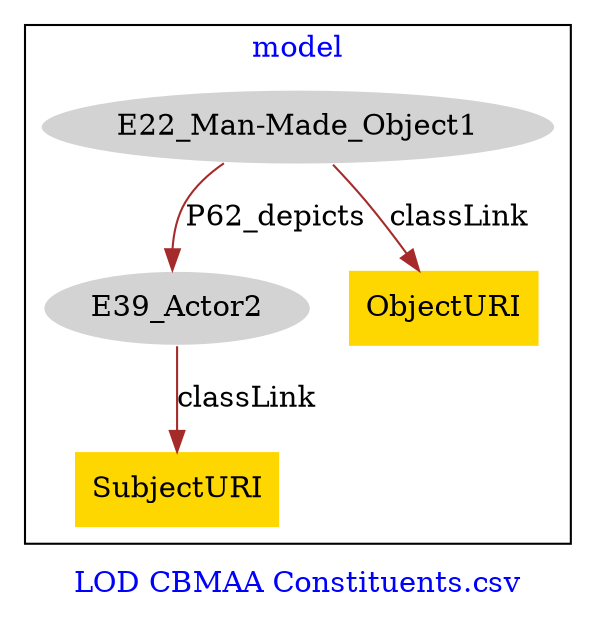 digraph n0 {
fontcolor="blue"
remincross="true"
label="LOD CBMAA Constituents.csv"
subgraph cluster {
label="model"
n2[style="filled",color="white",fillcolor="lightgray",label="E22_Man-Made_Object1"];
n3[style="filled",color="white",fillcolor="lightgray",label="E39_Actor2"];
n4[shape="plaintext",style="filled",fillcolor="gold",label="SubjectURI"];
n5[shape="plaintext",style="filled",fillcolor="gold",label="ObjectURI"];
}
n2 -> n3[color="brown",fontcolor="black",label="P62_depicts"]
n3 -> n4[color="brown",fontcolor="black",label="classLink"]
n2 -> n5[color="brown",fontcolor="black",label="classLink"]
}
